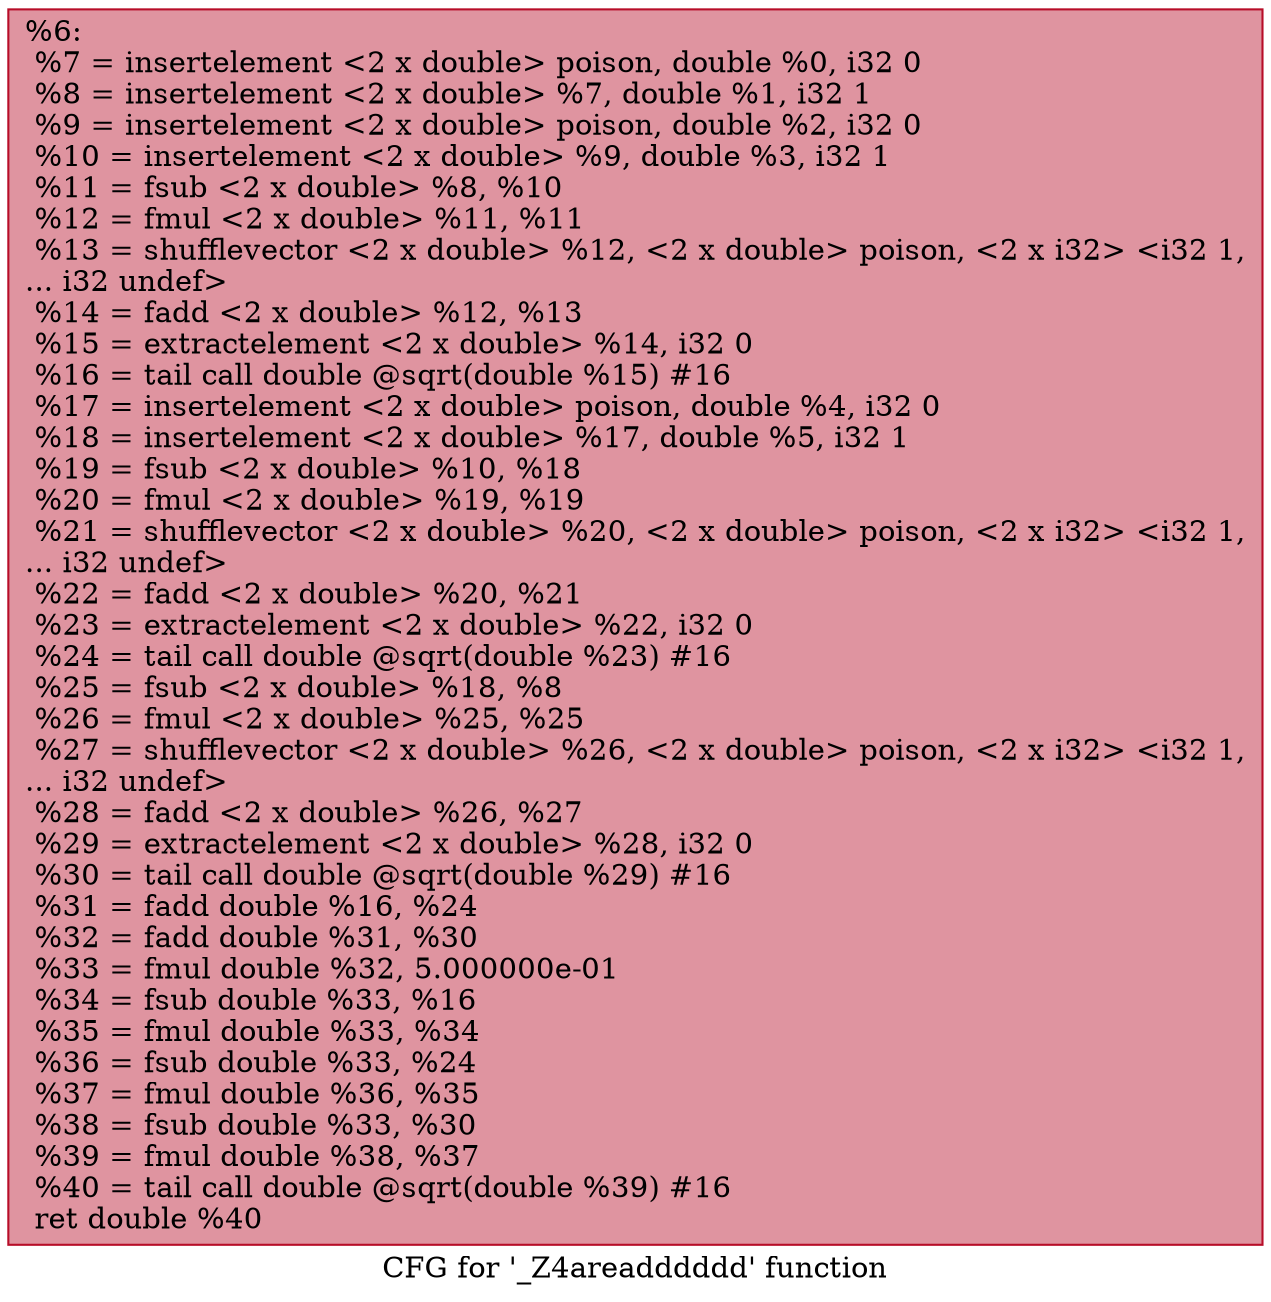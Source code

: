 digraph "CFG for '_Z4areadddddd' function" {
	label="CFG for '_Z4areadddddd' function";

	Node0x55e2c5cd3930 [shape=record,color="#b70d28ff", style=filled, fillcolor="#b70d2870",label="{%6:\l  %7 = insertelement \<2 x double\> poison, double %0, i32 0\l  %8 = insertelement \<2 x double\> %7, double %1, i32 1\l  %9 = insertelement \<2 x double\> poison, double %2, i32 0\l  %10 = insertelement \<2 x double\> %9, double %3, i32 1\l  %11 = fsub \<2 x double\> %8, %10\l  %12 = fmul \<2 x double\> %11, %11\l  %13 = shufflevector \<2 x double\> %12, \<2 x double\> poison, \<2 x i32\> \<i32 1,\l... i32 undef\>\l  %14 = fadd \<2 x double\> %12, %13\l  %15 = extractelement \<2 x double\> %14, i32 0\l  %16 = tail call double @sqrt(double %15) #16\l  %17 = insertelement \<2 x double\> poison, double %4, i32 0\l  %18 = insertelement \<2 x double\> %17, double %5, i32 1\l  %19 = fsub \<2 x double\> %10, %18\l  %20 = fmul \<2 x double\> %19, %19\l  %21 = shufflevector \<2 x double\> %20, \<2 x double\> poison, \<2 x i32\> \<i32 1,\l... i32 undef\>\l  %22 = fadd \<2 x double\> %20, %21\l  %23 = extractelement \<2 x double\> %22, i32 0\l  %24 = tail call double @sqrt(double %23) #16\l  %25 = fsub \<2 x double\> %18, %8\l  %26 = fmul \<2 x double\> %25, %25\l  %27 = shufflevector \<2 x double\> %26, \<2 x double\> poison, \<2 x i32\> \<i32 1,\l... i32 undef\>\l  %28 = fadd \<2 x double\> %26, %27\l  %29 = extractelement \<2 x double\> %28, i32 0\l  %30 = tail call double @sqrt(double %29) #16\l  %31 = fadd double %16, %24\l  %32 = fadd double %31, %30\l  %33 = fmul double %32, 5.000000e-01\l  %34 = fsub double %33, %16\l  %35 = fmul double %33, %34\l  %36 = fsub double %33, %24\l  %37 = fmul double %36, %35\l  %38 = fsub double %33, %30\l  %39 = fmul double %38, %37\l  %40 = tail call double @sqrt(double %39) #16\l  ret double %40\l}"];
}
